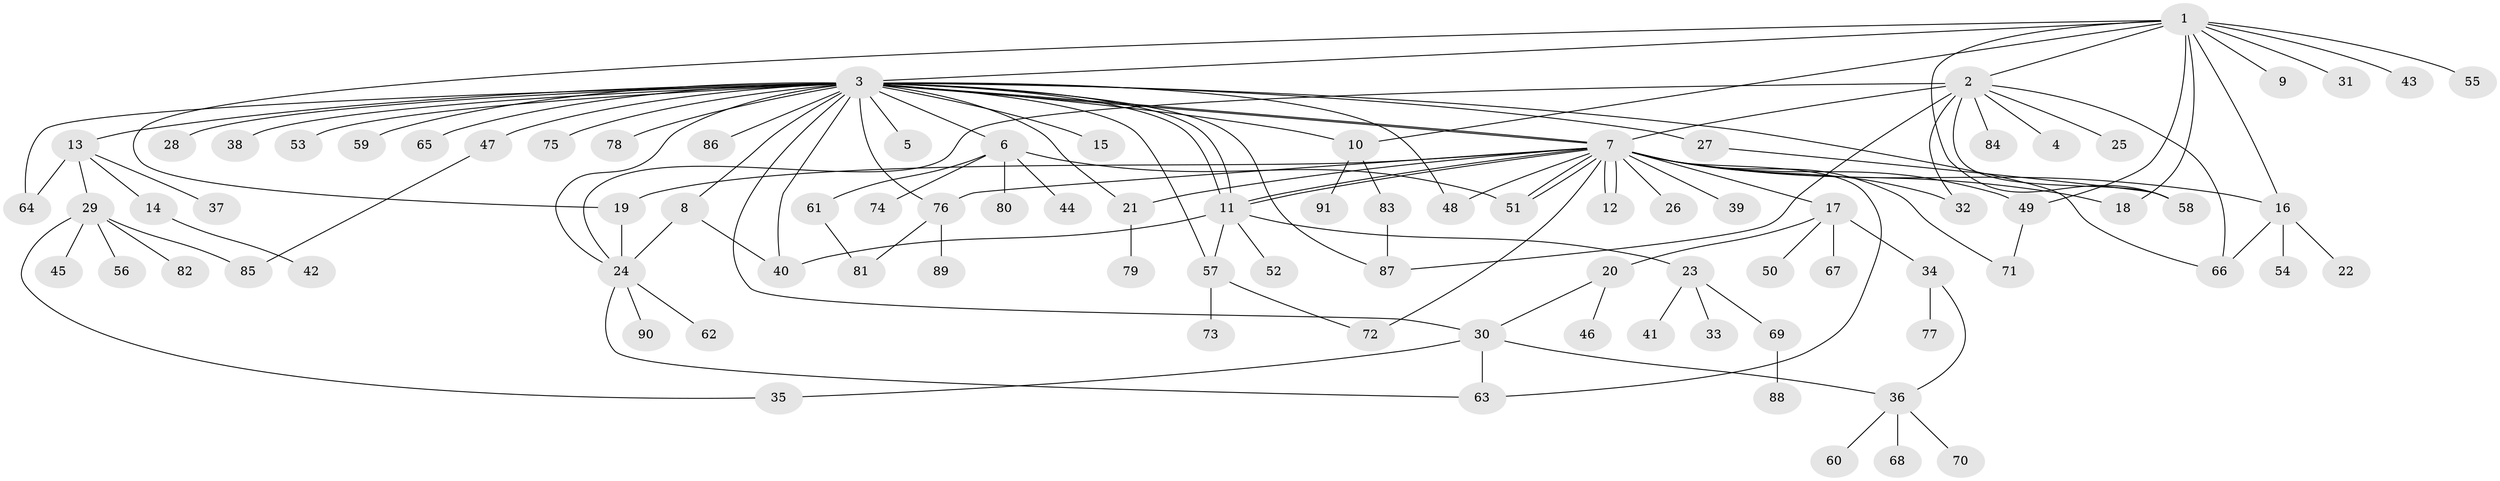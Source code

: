 // Generated by graph-tools (version 1.1) at 2025/14/03/09/25 04:14:29]
// undirected, 91 vertices, 129 edges
graph export_dot {
graph [start="1"]
  node [color=gray90,style=filled];
  1;
  2;
  3;
  4;
  5;
  6;
  7;
  8;
  9;
  10;
  11;
  12;
  13;
  14;
  15;
  16;
  17;
  18;
  19;
  20;
  21;
  22;
  23;
  24;
  25;
  26;
  27;
  28;
  29;
  30;
  31;
  32;
  33;
  34;
  35;
  36;
  37;
  38;
  39;
  40;
  41;
  42;
  43;
  44;
  45;
  46;
  47;
  48;
  49;
  50;
  51;
  52;
  53;
  54;
  55;
  56;
  57;
  58;
  59;
  60;
  61;
  62;
  63;
  64;
  65;
  66;
  67;
  68;
  69;
  70;
  71;
  72;
  73;
  74;
  75;
  76;
  77;
  78;
  79;
  80;
  81;
  82;
  83;
  84;
  85;
  86;
  87;
  88;
  89;
  90;
  91;
  1 -- 2;
  1 -- 3;
  1 -- 9;
  1 -- 10;
  1 -- 16;
  1 -- 18;
  1 -- 19;
  1 -- 31;
  1 -- 43;
  1 -- 49;
  1 -- 55;
  1 -- 58;
  2 -- 4;
  2 -- 7;
  2 -- 24;
  2 -- 25;
  2 -- 32;
  2 -- 58;
  2 -- 66;
  2 -- 84;
  2 -- 87;
  3 -- 5;
  3 -- 6;
  3 -- 7;
  3 -- 7;
  3 -- 8;
  3 -- 10;
  3 -- 11;
  3 -- 11;
  3 -- 13;
  3 -- 15;
  3 -- 21;
  3 -- 24;
  3 -- 27;
  3 -- 28;
  3 -- 30;
  3 -- 38;
  3 -- 40;
  3 -- 47;
  3 -- 48;
  3 -- 53;
  3 -- 57;
  3 -- 59;
  3 -- 64;
  3 -- 65;
  3 -- 66;
  3 -- 75;
  3 -- 76;
  3 -- 78;
  3 -- 86;
  3 -- 87;
  6 -- 44;
  6 -- 51;
  6 -- 61;
  6 -- 74;
  6 -- 80;
  7 -- 11;
  7 -- 11;
  7 -- 12;
  7 -- 12;
  7 -- 16;
  7 -- 17;
  7 -- 18;
  7 -- 19;
  7 -- 21;
  7 -- 26;
  7 -- 32;
  7 -- 39;
  7 -- 48;
  7 -- 49;
  7 -- 51;
  7 -- 51;
  7 -- 63;
  7 -- 71;
  7 -- 72;
  7 -- 76;
  8 -- 24;
  8 -- 40;
  10 -- 83;
  10 -- 91;
  11 -- 23;
  11 -- 40;
  11 -- 52;
  11 -- 57;
  13 -- 14;
  13 -- 29;
  13 -- 37;
  13 -- 64;
  14 -- 42;
  16 -- 22;
  16 -- 54;
  16 -- 66;
  17 -- 20;
  17 -- 34;
  17 -- 50;
  17 -- 67;
  19 -- 24;
  20 -- 30;
  20 -- 46;
  21 -- 79;
  23 -- 33;
  23 -- 41;
  23 -- 69;
  24 -- 62;
  24 -- 63;
  24 -- 90;
  27 -- 58;
  29 -- 35;
  29 -- 45;
  29 -- 56;
  29 -- 82;
  29 -- 85;
  30 -- 35;
  30 -- 36;
  30 -- 63;
  34 -- 36;
  34 -- 77;
  36 -- 60;
  36 -- 68;
  36 -- 70;
  47 -- 85;
  49 -- 71;
  57 -- 72;
  57 -- 73;
  61 -- 81;
  69 -- 88;
  76 -- 81;
  76 -- 89;
  83 -- 87;
}
